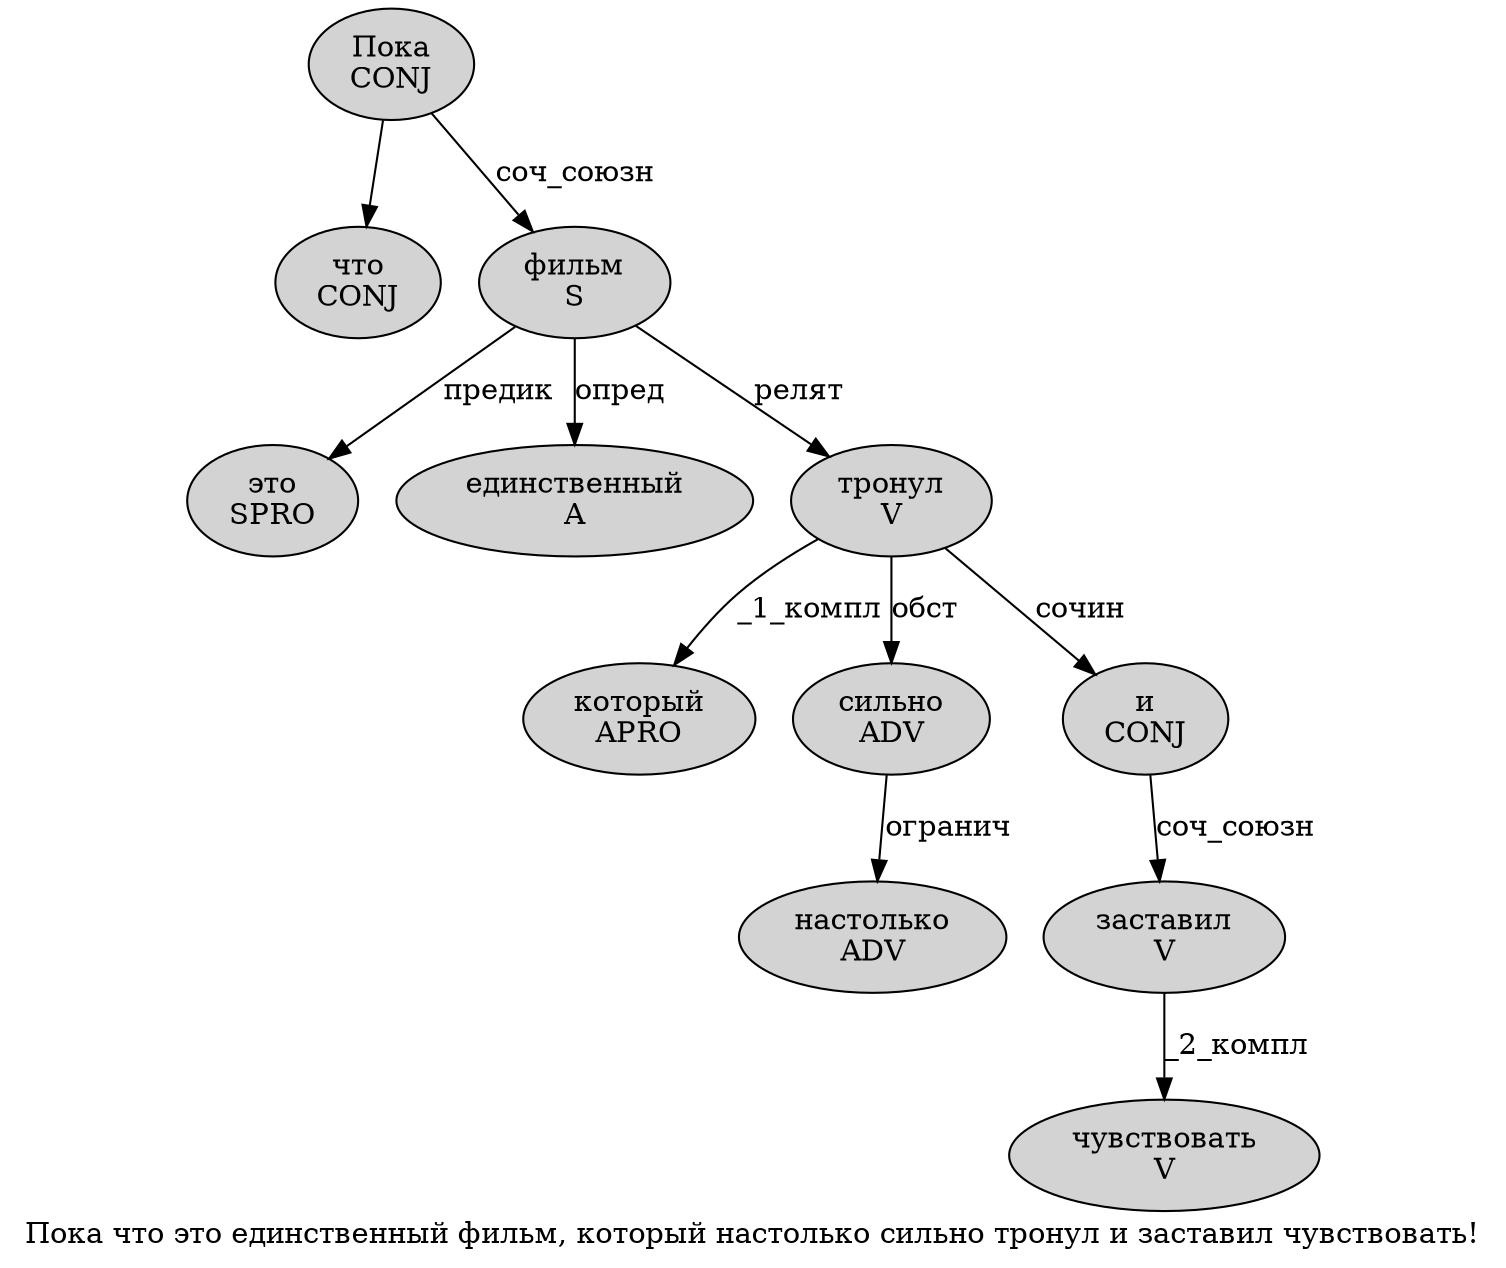 digraph SENTENCE_596 {
	graph [label="Пока что это единственный фильм, который настолько сильно тронул и заставил чувствовать!"]
	node [style=filled]
		0 [label="Пока
CONJ" color="" fillcolor=lightgray penwidth=1 shape=ellipse]
		1 [label="что
CONJ" color="" fillcolor=lightgray penwidth=1 shape=ellipse]
		2 [label="это
SPRO" color="" fillcolor=lightgray penwidth=1 shape=ellipse]
		3 [label="единственный
A" color="" fillcolor=lightgray penwidth=1 shape=ellipse]
		4 [label="фильм
S" color="" fillcolor=lightgray penwidth=1 shape=ellipse]
		6 [label="который
APRO" color="" fillcolor=lightgray penwidth=1 shape=ellipse]
		7 [label="настолько
ADV" color="" fillcolor=lightgray penwidth=1 shape=ellipse]
		8 [label="сильно
ADV" color="" fillcolor=lightgray penwidth=1 shape=ellipse]
		9 [label="тронул
V" color="" fillcolor=lightgray penwidth=1 shape=ellipse]
		10 [label="и
CONJ" color="" fillcolor=lightgray penwidth=1 shape=ellipse]
		11 [label="заставил
V" color="" fillcolor=lightgray penwidth=1 shape=ellipse]
		12 [label="чувствовать
V" color="" fillcolor=lightgray penwidth=1 shape=ellipse]
			10 -> 11 [label="соч_союзн"]
			9 -> 6 [label="_1_компл"]
			9 -> 8 [label="обст"]
			9 -> 10 [label="сочин"]
			0 -> 1
			0 -> 4 [label="соч_союзн"]
			8 -> 7 [label="огранич"]
			4 -> 2 [label="предик"]
			4 -> 3 [label="опред"]
			4 -> 9 [label="релят"]
			11 -> 12 [label="_2_компл"]
}
